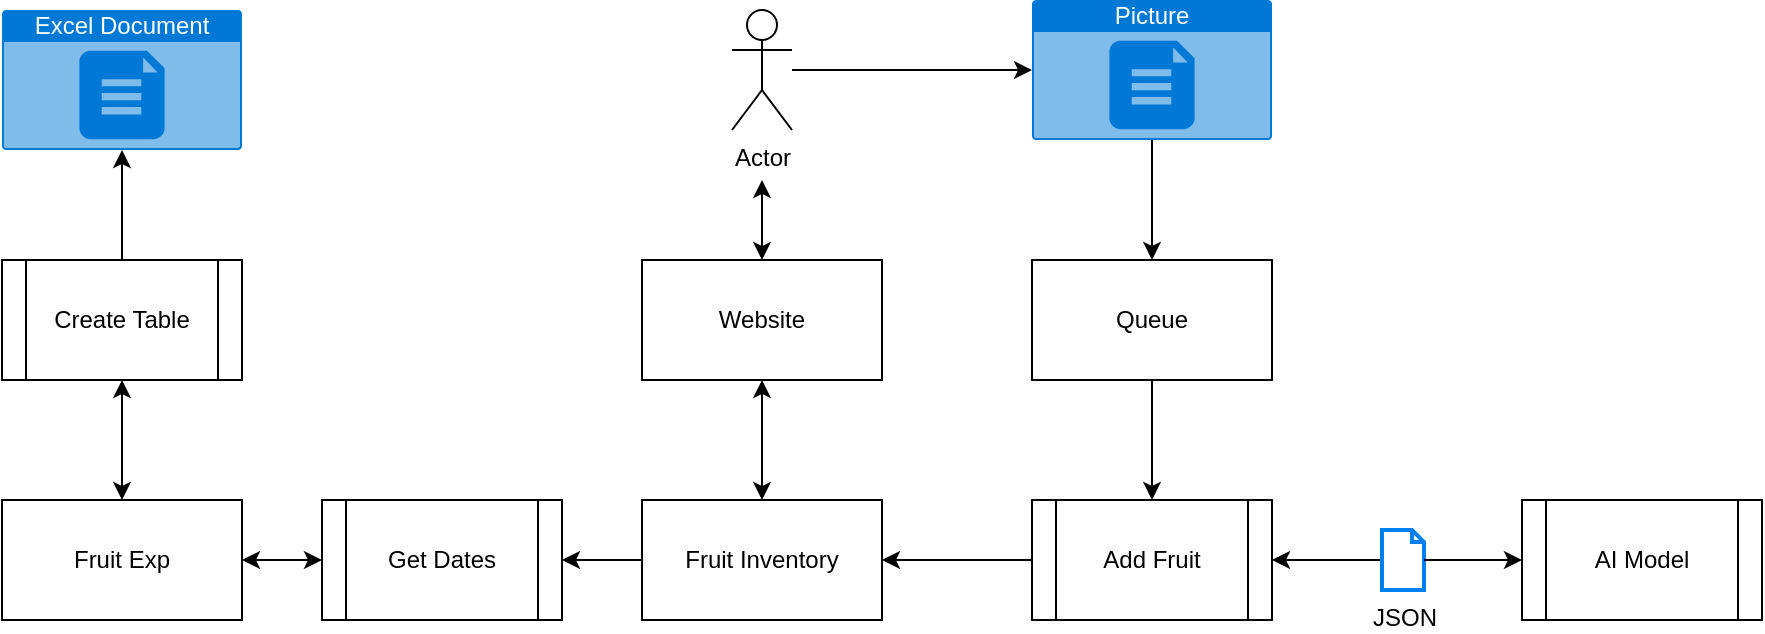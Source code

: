 <mxfile version="24.7.17">
  <diagram name="Page-1" id="GpqfvDZ72QoH8pxo8yhK">
    <mxGraphModel dx="2035" dy="684" grid="1" gridSize="10" guides="1" tooltips="1" connect="1" arrows="1" fold="1" page="1" pageScale="1" pageWidth="850" pageHeight="1100" math="0" shadow="0">
      <root>
        <mxCell id="0" />
        <mxCell id="1" parent="0" />
        <mxCell id="4fch9KtVQajM-iQZO6Cd-1" value="AI Model" style="shape=process;whiteSpace=wrap;html=1;backgroundOutline=1;" vertex="1" parent="1">
          <mxGeometry x="80" y="330" width="120" height="60" as="geometry" />
        </mxCell>
        <mxCell id="4fch9KtVQajM-iQZO6Cd-6" style="edgeStyle=orthogonalEdgeStyle;rounded=0;orthogonalLoop=1;jettySize=auto;html=1;entryX=1;entryY=0.5;entryDx=0;entryDy=0;" edge="1" parent="1" source="4fch9KtVQajM-iQZO6Cd-3" target="4fch9KtVQajM-iQZO6Cd-5">
          <mxGeometry relative="1" as="geometry" />
        </mxCell>
        <mxCell id="4fch9KtVQajM-iQZO6Cd-3" value="JSON" style="html=1;verticalLabelPosition=bottom;align=center;labelBackgroundColor=#ffffff;verticalAlign=top;strokeWidth=2;strokeColor=#0080F0;shadow=0;dashed=0;shape=mxgraph.ios7.icons.document;" vertex="1" parent="1">
          <mxGeometry x="10" y="345" width="21" height="30" as="geometry" />
        </mxCell>
        <mxCell id="4fch9KtVQajM-iQZO6Cd-4" style="edgeStyle=orthogonalEdgeStyle;rounded=0;orthogonalLoop=1;jettySize=auto;html=1;entryX=0;entryY=0.5;entryDx=0;entryDy=0;" edge="1" parent="1" source="4fch9KtVQajM-iQZO6Cd-3" target="4fch9KtVQajM-iQZO6Cd-1">
          <mxGeometry relative="1" as="geometry">
            <mxPoint x="70" y="360" as="targetPoint" />
          </mxGeometry>
        </mxCell>
        <mxCell id="4fch9KtVQajM-iQZO6Cd-28" style="edgeStyle=orthogonalEdgeStyle;rounded=0;orthogonalLoop=1;jettySize=auto;html=1;entryX=1;entryY=0.5;entryDx=0;entryDy=0;" edge="1" parent="1" source="4fch9KtVQajM-iQZO6Cd-5" target="4fch9KtVQajM-iQZO6Cd-9">
          <mxGeometry relative="1" as="geometry" />
        </mxCell>
        <mxCell id="4fch9KtVQajM-iQZO6Cd-5" value="Add Fruit" style="shape=process;whiteSpace=wrap;html=1;backgroundOutline=1;" vertex="1" parent="1">
          <mxGeometry x="-165" y="330" width="120" height="60" as="geometry" />
        </mxCell>
        <mxCell id="4fch9KtVQajM-iQZO6Cd-31" style="edgeStyle=orthogonalEdgeStyle;rounded=0;orthogonalLoop=1;jettySize=auto;html=1;entryX=1;entryY=0.5;entryDx=0;entryDy=0;startArrow=classic;startFill=1;" edge="1" parent="1" source="4fch9KtVQajM-iQZO6Cd-7" target="4fch9KtVQajM-iQZO6Cd-10">
          <mxGeometry relative="1" as="geometry" />
        </mxCell>
        <mxCell id="4fch9KtVQajM-iQZO6Cd-7" value="Get Dates" style="shape=process;whiteSpace=wrap;html=1;backgroundOutline=1;" vertex="1" parent="1">
          <mxGeometry x="-520" y="330" width="120" height="60" as="geometry" />
        </mxCell>
        <mxCell id="4fch9KtVQajM-iQZO6Cd-29" style="edgeStyle=orthogonalEdgeStyle;rounded=0;orthogonalLoop=1;jettySize=auto;html=1;" edge="1" parent="1" source="4fch9KtVQajM-iQZO6Cd-9" target="4fch9KtVQajM-iQZO6Cd-7">
          <mxGeometry relative="1" as="geometry" />
        </mxCell>
        <mxCell id="4fch9KtVQajM-iQZO6Cd-30" style="edgeStyle=orthogonalEdgeStyle;rounded=0;orthogonalLoop=1;jettySize=auto;html=1;entryX=0.5;entryY=1;entryDx=0;entryDy=0;startArrow=classic;startFill=1;" edge="1" parent="1" source="4fch9KtVQajM-iQZO6Cd-9" target="4fch9KtVQajM-iQZO6Cd-26">
          <mxGeometry relative="1" as="geometry" />
        </mxCell>
        <mxCell id="4fch9KtVQajM-iQZO6Cd-9" value="Fruit Inventory" style="rounded=0;whiteSpace=wrap;html=1;" vertex="1" parent="1">
          <mxGeometry x="-360" y="330" width="120" height="60" as="geometry" />
        </mxCell>
        <mxCell id="4fch9KtVQajM-iQZO6Cd-10" value="Fruit Exp" style="rounded=0;whiteSpace=wrap;html=1;" vertex="1" parent="1">
          <mxGeometry x="-680" y="330" width="120" height="60" as="geometry" />
        </mxCell>
        <mxCell id="4fch9KtVQajM-iQZO6Cd-35" style="edgeStyle=orthogonalEdgeStyle;rounded=0;orthogonalLoop=1;jettySize=auto;html=1;startArrow=classic;startFill=1;" edge="1" parent="1" source="4fch9KtVQajM-iQZO6Cd-12" target="4fch9KtVQajM-iQZO6Cd-10">
          <mxGeometry relative="1" as="geometry" />
        </mxCell>
        <mxCell id="4fch9KtVQajM-iQZO6Cd-12" value="Create Table" style="shape=process;whiteSpace=wrap;html=1;backgroundOutline=1;" vertex="1" parent="1">
          <mxGeometry x="-680" y="210" width="120" height="60" as="geometry" />
        </mxCell>
        <mxCell id="4fch9KtVQajM-iQZO6Cd-17" value="Actor" style="shape=umlActor;verticalLabelPosition=bottom;verticalAlign=top;html=1;outlineConnect=0;" vertex="1" parent="1">
          <mxGeometry x="-315" y="85" width="30" height="60" as="geometry" />
        </mxCell>
        <mxCell id="4fch9KtVQajM-iQZO6Cd-18" value="Excel Document" style="html=1;whiteSpace=wrap;strokeColor=none;fillColor=#0079D6;labelPosition=center;verticalLabelPosition=middle;verticalAlign=top;align=center;fontSize=12;outlineConnect=0;spacingTop=-6;fontColor=#FFFFFF;sketch=0;shape=mxgraph.sitemap.document;" vertex="1" parent="1">
          <mxGeometry x="-680" y="85" width="120" height="70" as="geometry" />
        </mxCell>
        <mxCell id="4fch9KtVQajM-iQZO6Cd-23" style="edgeStyle=orthogonalEdgeStyle;rounded=0;orthogonalLoop=1;jettySize=auto;html=1;" edge="1" parent="1" source="4fch9KtVQajM-iQZO6Cd-19" target="4fch9KtVQajM-iQZO6Cd-22">
          <mxGeometry relative="1" as="geometry" />
        </mxCell>
        <mxCell id="4fch9KtVQajM-iQZO6Cd-19" value="Picture" style="html=1;whiteSpace=wrap;strokeColor=none;fillColor=#0079D6;labelPosition=center;verticalLabelPosition=middle;verticalAlign=top;align=center;fontSize=12;outlineConnect=0;spacingTop=-6;fontColor=#FFFFFF;sketch=0;shape=mxgraph.sitemap.document;" vertex="1" parent="1">
          <mxGeometry x="-165" y="80" width="120" height="70" as="geometry" />
        </mxCell>
        <mxCell id="4fch9KtVQajM-iQZO6Cd-20" style="edgeStyle=orthogonalEdgeStyle;rounded=0;orthogonalLoop=1;jettySize=auto;html=1;entryX=0;entryY=0.5;entryDx=0;entryDy=0;entryPerimeter=0;" edge="1" parent="1" source="4fch9KtVQajM-iQZO6Cd-17" target="4fch9KtVQajM-iQZO6Cd-19">
          <mxGeometry relative="1" as="geometry" />
        </mxCell>
        <mxCell id="4fch9KtVQajM-iQZO6Cd-24" style="edgeStyle=orthogonalEdgeStyle;rounded=0;orthogonalLoop=1;jettySize=auto;html=1;" edge="1" parent="1" source="4fch9KtVQajM-iQZO6Cd-22" target="4fch9KtVQajM-iQZO6Cd-5">
          <mxGeometry relative="1" as="geometry" />
        </mxCell>
        <mxCell id="4fch9KtVQajM-iQZO6Cd-22" value="Queue" style="rounded=0;whiteSpace=wrap;html=1;" vertex="1" parent="1">
          <mxGeometry x="-165" y="210" width="120" height="60" as="geometry" />
        </mxCell>
        <mxCell id="4fch9KtVQajM-iQZO6Cd-36" style="edgeStyle=orthogonalEdgeStyle;rounded=0;orthogonalLoop=1;jettySize=auto;html=1;startArrow=classic;startFill=1;" edge="1" parent="1" source="4fch9KtVQajM-iQZO6Cd-26">
          <mxGeometry relative="1" as="geometry">
            <mxPoint x="-300" y="170" as="targetPoint" />
          </mxGeometry>
        </mxCell>
        <mxCell id="4fch9KtVQajM-iQZO6Cd-26" value="Website" style="rounded=0;whiteSpace=wrap;html=1;" vertex="1" parent="1">
          <mxGeometry x="-360" y="210" width="120" height="60" as="geometry" />
        </mxCell>
        <mxCell id="4fch9KtVQajM-iQZO6Cd-34" style="edgeStyle=orthogonalEdgeStyle;rounded=0;orthogonalLoop=1;jettySize=auto;html=1;entryX=0.5;entryY=1;entryDx=0;entryDy=0;entryPerimeter=0;" edge="1" parent="1" source="4fch9KtVQajM-iQZO6Cd-12" target="4fch9KtVQajM-iQZO6Cd-18">
          <mxGeometry relative="1" as="geometry" />
        </mxCell>
      </root>
    </mxGraphModel>
  </diagram>
</mxfile>
